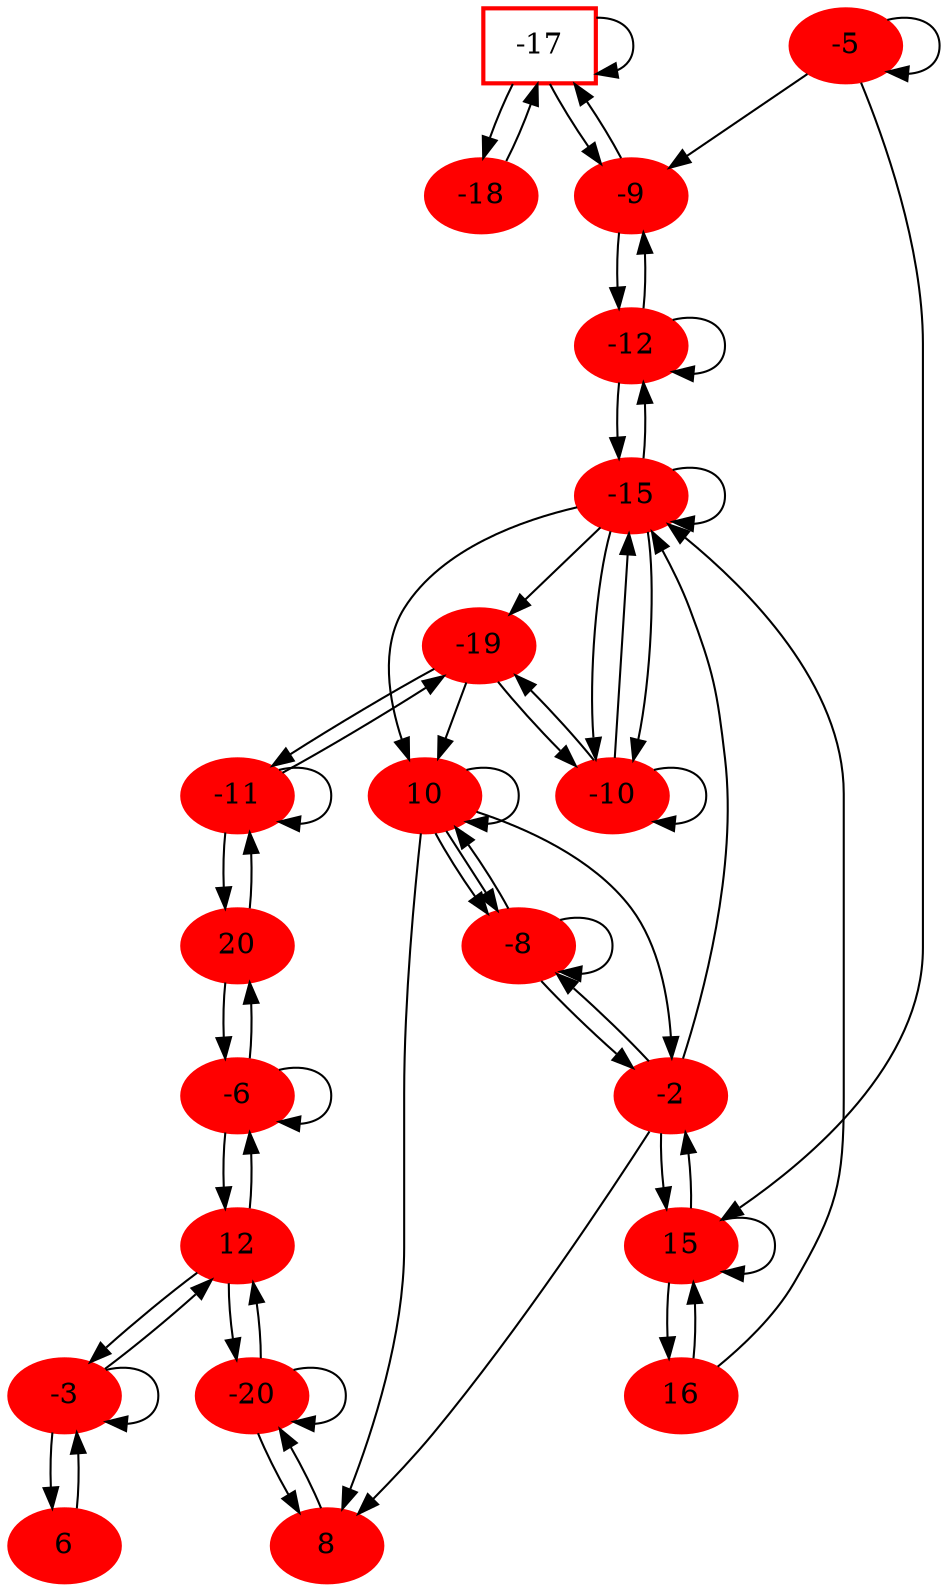 digraph G {
size ="20, 20";
-17[shape=box,style=bold,color="1.700000 1.700000 1.700000"];
node [style=filled,color="1.500000 1.500000 1.500000"];
-3 -> -3;
node [style=filled,color="1.500000 1.500000 1.500000"];
-3 -> 6;
node [style=filled,color="1.500000 1.500000 1.500000"];
-3 -> 12;
node [style=filled,color="1.500000 1.500000 1.500000"];
-6 -> -6;
node [style=filled,color="1.500000 1.500000 1.500000"];
-6 -> 12;
node [style=filled,color="1.500000 1.500000 1.500000"];
-6 -> 20;
node [style=filled,color="1.500000 1.500000 1.500000"];
-11 -> -11;
node [style=filled,color="1.500000 1.500000 1.500000"];
-11 -> -19;
node [style=filled,color="1.500000 1.500000 1.500000"];
-11 -> 20;
node [style=filled,color="1.500000 1.500000 1.500000"];
-20 -> 8;
node [style=filled,color="1.500000 1.500000 1.500000"];
-20 -> 12;
node [style=filled,color="1.500000 1.500000 1.500000"];
-20 -> -20;
node [style=filled,color="1.500000 1.500000 1.500000"];
-8 -> -2;
node [style=filled,color="1.500000 1.500000 1.500000"];
-8 -> -8;
node [style=filled,color="1.500000 1.500000 1.500000"];
-8 -> 10;
node [style=filled,color="1.500000 1.500000 1.500000"];
-10 -> -10;
node [style=filled,color="1.600000 1.600000 1.600000"];
-10 -> -15;
node [style=filled,color="1.500000 1.500000 1.500000"];
-10 -> -19;
node [style=filled,color="1.500000 1.500000 1.500000"];
-12 -> -9;
node [style=filled,color="1.500000 1.500000 1.500000"];
-12 -> -12;
node [style=filled,color="1.600000 1.600000 1.600000"];
-12 -> -15;
node [style=filled,color="1.500000 1.500000 1.500000"];
15 -> -2;
node [style=filled,color="1.600000 1.600000 1.600000"];
15 -> 15;
node [style=filled,color="1.600000 1.600000 1.600000"];
15 -> 16;
node [style=filled,color="1.500000 1.500000 1.500000"];
-5 -> -5;
node [style=filled,color="1.500000 1.500000 1.500000"];
-5 -> -9;
node [style=filled,color="1.600000 1.600000 1.600000"];
-5 -> 15;
node [style=filled,color="1.500000 1.500000 1.500000"];
-15 -> -10;
node [style=filled,color="1.600000 1.600000 1.600000"];
-15 -> -15;
node [style=filled,color="1.500000 1.500000 1.500000"];
-15 -> -19;
node [style=filled,color="1.500000 1.500000 1.500000"];
10 -> -2;
node [style=filled,color="1.500000 1.500000 1.500000"];
10 -> -8;
node [style=filled,color="1.500000 1.500000 1.500000"];
10 -> 10;
node [style=filled,color="1.500000 1.500000 1.500000"];
-17 -> -9;
node [style=filled,color="0.900000 0.900000 0.900000"];
-17 -> -17;
node [style=filled,color="1.700000 1.700000 1.700000"];
-17 -> -18;
node [style=solid,color="grey"];
6 -> -3;
12 -> -3;
12 -> -6;
20 -> -6;
-19 -> -11;
20 -> -11;
8 -> -20;
12 -> -20;
-2 -> -8;
10 -> -8;
-15 -> -10;
-19 -> -10;
-9 -> -12;
-15 -> -12;
-2 -> 15;
16 -> 15;
-2 -> -15;
16 -> -15;
-15 -> 10;
-19 -> 10;
-2 -> 8;
10 -> 8;
-9 -> -17;
-18 -> -17;}